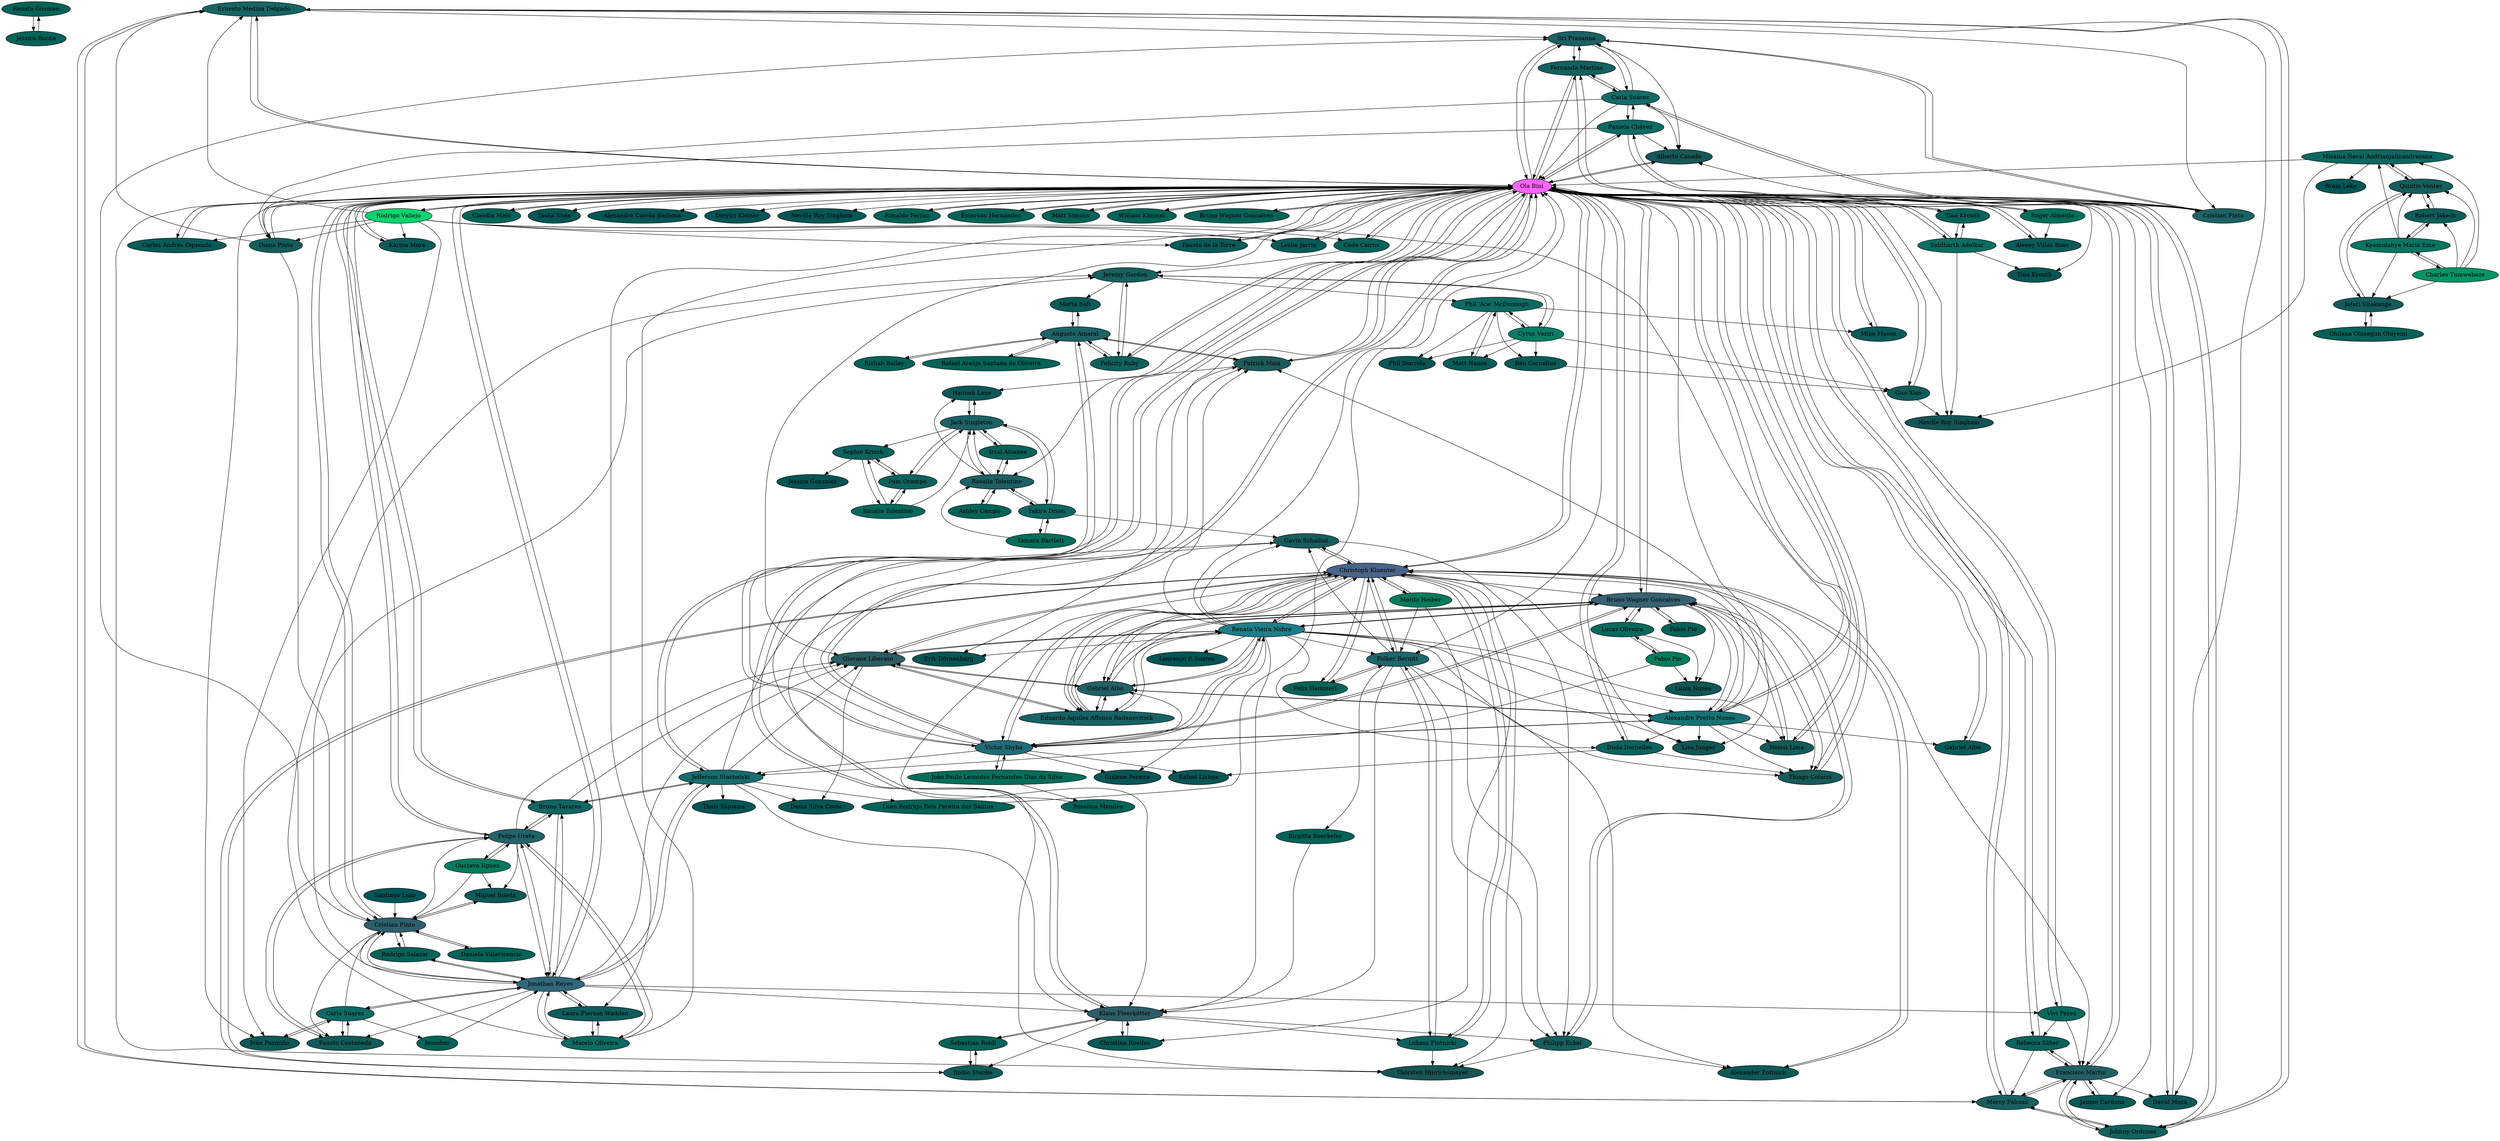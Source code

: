digraph "Keyring Statistics" {
overlap=scale
splines=true
sep=.1
//10
node [style=filled]
//1 1 0.0192307692307692,0.383333333333333,0.344086021505376
"82017E7E" [fillcolor="0.482034681205513,0.949832775919732,0.383333333333333",label="Renata Gusmao"]
//5 6 0.0961538461538462,0.393333333333333,0.397849462365591
"275BDB05" [fillcolor="0.502494859492803,0.758316008316008,0.397849462365591",label="Ernesto Medina Delgado"]
//2 2 0.0384615384615385,0.383333333333333,0.354838709677419
"6A9129FF" [fillcolor="0.486229364032458,0.899665551839465,0.383333333333333",label="Sebastian Roidl"]
//2 1 0.0384615384615385,0.358333333333333,0.344086021505376
"F82DC982" [fillcolor="0.492576550951365,0.892665474060823,0.358333333333333",label="Matt Nance"]
//4 0 0.0769230769230769,0.333333333333333,0.333333333333333
"743A8C7E" [fillcolor="0.5,0.769230769230769,0.333333333333333",label="Neville Roy Singham"]
//2 1 0.0384615384615385,0.358333333333333,0.344086021505376
"27C9150E" [fillcolor="0.492576550951365,0.892665474060823,0.358333333333333",label="Marta Saft"]
//6 3 0.115384615384615,0.358333333333333,0.365591397849462
"703AEE4B" [fillcolor="0.504834710743802,0.684389140271493,0.365591397849462",label="Patrick Maia"]
//3 1 0.0576923076923077,0.35,0.344086021505376
"6B7DFC74" [fillcolor="0.496627994717978,0.835164835164835,0.35",label="Alexander Zottnick"]
//7 8 0.134615384615385,0.39047619047619,0.419354838709677
"BDC09B8D" [fillcolor="0.516903551544074,0.678994082840237,0.419354838709677",label="Felipe Ureta"]
//1 0 0.0192307692307692,0.333333333333333,0.333333333333333
"6BCD81C9" [fillcolor="0.5,0.942307692307692,0.333333333333333",label="Tasha Shea"]
//2 2 0.0384615384615385,0.383333333333333,0.354838709677419
"32DAB0BC" [fillcolor="0.486229364032458,0.899665551839465,0.383333333333333",label="Tina Krouth"]
//1 2 0.0192307692307692,0.433333333333333,0.354838709677419
"FDB6EA6C" [fillcolor="0.468407736609075,0.955621301775148,0.433333333333333",label="Roger Almeida"]
//4 5 0.0769230769230769,0.395833333333333,0.387096774193548
"11B44054" [fillcolor="0.49543416004755,0.805668016194332,0.395833333333333",label="Bruno Tavares"]
//15 19 0.288461538461538,0.396666666666667,0.537634408602151
"E9691A14" [fillcolor="0.594290456431535,0.463461538461538,0.537634408602151",label="Christoph Kluenter"]
//1 3 0.0192307692307692,0.483333333333333,0.365591397849462
"E3423DE5" [fillcolor="0.457716984494742,0.960212201591512,0.483333333333333",label="Fabio Pio"]
//5 3 0.0961538461538462,0.363333333333333,0.365591397849462
"143052D0" [fillcolor="0.501396776669225,0.736990950226244,0.365591397849462",label="Gavin Schalliol"]
//1 1 0.0192307692307692,0.383333333333333,0.344086021505376
"6B9A6F2D" [fillcolor="0.482034681205513,0.949832775919732,0.383333333333333",label="Roselma Mendes"]
//9 8 0.173076923076923,0.377777777777778,0.419354838709677
"6A6F3D96" [fillcolor="0.528136953073981,0.587278106508876,0.419354838709677",label="Cristian Pinto"]
//1 1 0.0192307692307692,0.383333333333333,0.344086021505376
"83FD50D4" [fillcolor="0.482034681205513,0.949832775919732,0.383333333333333",label="Claudia Melo"]
//2 1 0.0384615384615385,0.358333333333333,0.344086021505376
"CBF793AD" [fillcolor="0.492576550951365,0.892665474060823,0.358333333333333",label="Carlos Andrés Oquendo"]
//3 5 0.0576923076923077,0.416666666666667,0.387096774193548
"9D94010E" [fillcolor="0.486271121351767,0.861538461538461,0.416666666666667",label="Marelo Oliveira"]
//4 2 0.0769230769230769,0.358333333333333,0.354838709677419
"66C99327" [fillcolor="0.497930291228844,0.785330948121646,0.358333333333333",label="Neissi Lima"]
//2 4 0.0384615384615385,0.433333333333333,0.376344086021505
"042D4486" [fillcolor="0.475946096913839,0.911242603550296,0.433333333333333",label="Siddharth Adelkar"]
//4 2 0.0769230769230769,0.358333333333333,0.354838709677419
"42888BA8" [fillcolor="0.497930291228844,0.785330948121646,0.358333333333333",label="Fausto Castaneda"]
//5 4 0.0961538461538462,0.373333333333333,0.376344086021505
"26CAC048" [fillcolor="0.501790897908979,0.744505494505495,0.376344086021505",label="Jeremy Gordon"]
//3 5 0.0576923076923077,0.416666666666667,0.387096774193548
"4A857BA4" [fillcolor="0.486271121351767,0.861538461538461,0.416666666666667",label="Pamela Chávez"]
//1 1 0.0192307692307692,0.383333333333333,0.344086021505376
"1957D785" [fillcolor="0.482034681205513,0.949832775919732,0.383333333333333",label="Daniela Villavicencio"]
//9 5 0.173076923076923,0.361111111111111,0.387096774193548
"33D1CE78" [fillcolor="0.520236178207193,0.552884615384615,0.387096774193548",label="Giovane Liberato"]
//0 1 0,0.333333333333333,0.344086021505376
"4F394673" [fillcolor="0.505208333333333,1,0.344086021505376",label="Santiago Lazo"]
//2 0 0.0384615384615385,0.333333333333333,0.333333333333333
"DACB5766" [fillcolor="0.5,0.884615384615384,0.333333333333333",label="Phil Ibarrola"]
//1 1 0.0192307692307692,0.383333333333333,0.344086021505376
"02670419" [fillcolor="0.482034681205513,0.949832775919732,0.383333333333333",label="Jessica Rocha"]
//1 0 0.0192307692307692,0.333333333333333,0.333333333333333
"1685A6CC" [fillcolor="0.5,0.942307692307692,0.333333333333333",label="Jessica Gonzalez"]
//1 1 0.0192307692307692,0.383333333333333,0.344086021505376
"6CC4EE03" [fillcolor="0.482034681205513,0.949832775919732,0.383333333333333",label="Olulana Olusegun Oluyemi"]
//2 2 0.0384615384615385,0.383333333333333,0.354838709677419
"80D61233" [fillcolor="0.486229364032458,0.899665551839465,0.383333333333333",label="Felix Hammerl"]
//2 3 0.0384615384615385,0.408333333333333,0.365591397849462
"E62BFC43" [fillcolor="0.480740202381618,0.905808477237049,0.408333333333333",label="Vivi Pérez"]
//3 2 0.0576923076923077,0.366666666666667,0.354838709677419
"A76C2D58" [fillcolor="0.493619774238165,0.842657342657343,0.366666666666667",label="Immo Stanke"]
//2 2 0.0384615384615385,0.383333333333333,0.354838709677419
"52A07C26" [fillcolor="0.486229364032458,0.899665551839465,0.383333333333333",label="Cade Cairns"]
//4 4 0.0769230769230769,0.383333333333333,0.376344086021505
"E46BAEF6" [fillcolor="0.496198317361767,0.79933110367893,0.383333333333333",label="Fernanda Martins"]
//3 5 0.0576923076923077,0.416666666666667,0.387096774193548
"6C69CC5D" [fillcolor="0.486271121351767,0.861538461538461,0.416666666666667",label="Phil 'Ace' McDonough"]
//2 0 0.0384615384615385,0.333333333333333,0.333333333333333
"AAEE5B5C" [fillcolor="0.5,0.884615384615384,0.333333333333333",label="Erik Dörnenburg"]
//6 5 0.115384615384615,0.375,0.387096774193548
"3CFD49C8" [fillcolor="0.507420091324201,0.701923076923077,0.387096774193548",label="Sri Prasanna"]
//3 3 0.0576923076923077,0.383333333333333,0.365591397849462
"9C533C4A" [fillcolor="0.490919481838964,0.849498327759197,0.383333333333333",label="Rebecca Sliter"]
//1 1 0.0192307692307692,0.383333333333333,0.344086021505376
"00CDA795" [fillcolor="0.482034681205513,0.949832775919732,0.383333333333333",label="Rafael Araújo Santana de Oliveira"]
//6 19 0.115384615384615,0.491666666666667,0.537634408602151
"33E3BF7A" [fillcolor="0.518143976493634,0.785384615384615,0.537634408602151",label="Renata Vieira Nobre"]
//2 2 0.0384615384615385,0.383333333333333,0.354838709677419
"E2AC7303" [fillcolor="0.486229364032458,0.899665551839465,0.383333333333333",label="Irsal Alsanea"]
//2 1 0.0384615384615385,0.358333333333333,0.344086021505376
"C6007297" [fillcolor="0.492576550951365,0.892665474060823,0.358333333333333",label="Karina Mora"]
//1 0 0.0192307692307692,0.333333333333333,0.333333333333333
"6DE45F17" [fillcolor="0.5,0.942307692307692,0.333333333333333",label="Alexandre Corrêa Barbosa"]
//6 6 0.115384615384615,0.383333333333333,0.397849462365591
"76D502DD" [fillcolor="0.508565153733529,0.70997920997921,0.397849462365591",label="Jack Singleton"]
//2 0 0.0384615384615385,0.333333333333333,0.333333333333333
"4C1FE8B6" [fillcolor="0.5,0.884615384615384,0.333333333333333",label="Gislene Pereira"]
//7 12 0.134615384615385,0.419047619047619,0.462365591397849
"8537F8E3" [fillcolor="0.522027940513745,0.708855098389982,0.462365591397849",label="Victor Shyba"]
//1 0 0.0192307692307692,0.333333333333333,0.333333333333333
"DA9C5095" [fillcolor="0.5,0.942307692307692,0.333333333333333",label="Thais Siqueira"]
//5 1 0.0961538461538462,0.343333333333333,0.344086021505376
"7E93770F" [fillcolor="0.500505977203225,0.720552884615385,0.344086021505376",label="Alberto Casado"]
//4 3 0.0769230769230769,0.370833333333333,0.365591397849462
"1064CCCF" [fillcolor="0.497027473880466,0.79256698357822,0.370833333333333",label="Diana Pinto"]
//1 0 0.0192307692307692,0.333333333333333,0.333333333333333
"9EBB18F4" [fillcolor="0.5,0.942307692307692,0.333333333333333",label="Dmytri Kleiner"]
//5 0 0.0961538461538462,0.333333333333333,0.333333333333333
"445A6930" [fillcolor="0.5,0.711538461538462,0.333333333333333",label="Thorsten Hinrichsmeyer"]
//10 14 0.192307692307692,0.403333333333333,0.483870967741935
"141C1EBE" [fillcolor="0.546037825059102,0.602564102564103,0.483870967741935",label="Jonathan Reyes"]
//3 2 0.0576923076923077,0.366666666666667,0.354838709677419
"9496B716" [fillcolor="0.493619774238165,0.842657342657343,0.366666666666667",label="Robert Jakech"]
//3 4 0.0576923076923077,0.4,0.376344086021505
"B7E33CAD" [fillcolor="0.488482139261407,0.855769230769231,0.4",label="Misaina Naval Andrianjafinandrasana"]
//9 6 0.173076923076923,0.366666666666667,0.397849462365591
"DA52029D" [fillcolor="0.523121741796995,0.564968814968815,0.397849462365591",label="Klaus Fleerkötter"]
//1 1 0.0192307692307692,0.383333333333333,0.344086021505376
"23D88464" [fillcolor="0.482034681205513,0.949832775919732,0.383333333333333",label="Luan Rodrigo Reis Pereira dos Santos"]
//1 1 0.0192307692307692,0.383333333333333,0.344086021505376
"C30A0B2E" [fillcolor="0.482034681205513,0.949832775919732,0.383333333333333",label="Fabio Pio"]
//1 0 0.0192307692307692,0.333333333333333,0.333333333333333
"628DD739" [fillcolor="0.5,0.942307692307692,0.333333333333333",label="Neville Roy Singham"]
//6 6 0.115384615384615,0.383333333333333,0.397849462365591
"AFF4D130" [fillcolor="0.508565153733529,0.70997920997921,0.397849462365591",label="Cristian Pinto"]
//2 0 0.0384615384615385,0.333333333333333,0.333333333333333
"C060A870" [fillcolor="0.5,0.884615384615384,0.333333333333333",label="Rafael Lisboa"]
//2 1 0.0384615384615385,0.358333333333333,0.344086021505376
"BF379367" [fillcolor="0.492576550951365,0.892665474060823,0.358333333333333",label="Christina Roelfes"]
//2 0 0.0384615384615385,0.333333333333333,0.333333333333333
"9712FFE8" [fillcolor="0.5,0.884615384615384,0.333333333333333",label="Tina Krouth"]
//5 5 0.0961538461538462,0.383333333333333,0.387096774193548
"64870192" [fillcolor="0.502155887230514,0.751602564102564,0.387096774193548",label="Eduardo Aquiles Affonso Radanovitsck"]
//3 3 0.0576923076923077,0.383333333333333,0.365591397849462
"8560BFB4" [fillcolor="0.490919481838964,0.849498327759197,0.383333333333333",label="Sophie Krisch"]
//52 62 1,0.392948717948718,1
"BB77E554" [fillcolor="0.833333333333333,0.607051282051282,1",label="Ola Bini"]
//4 0 0.0769230769230769,0.333333333333333,0.333333333333333
"094AAA22" [fillcolor="0.5,0.769230769230769,0.333333333333333",label="Lisa Junger"]
//5 9 0.0961538461538462,0.423333333333333,0.43010752688172
"36277123" [fillcolor="0.50338080495356,0.776442307692308,0.43010752688172",label="Jefferson Stachelski"]
//1 1 0.0192307692307692,0.383333333333333,0.344086021505376
"EA5C7C4F" [fillcolor="0.482034681205513,0.949832775919732,0.383333333333333",label="Ronaldo Ferraz"]
//2 1 0.0384615384615385,0.358333333333333,0.344086021505376
"30A587F0" [fillcolor="0.492576550951365,0.892665474060823,0.358333333333333",label="Alexey Villas Boas"]
//5 3 0.0961538461538462,0.363333333333333,0.365591397849462
"F6B5BFEE" [fillcolor="0.501396776669225,0.736990950226244,0.365591397849462",label="Quintis Venter"]
//1 3 0.0192307692307692,0.483333333333333,0.365591397849462
"C2D9A3D7" [fillcolor="0.457716984494742,0.960212201591512,0.483333333333333",label="Gustavo Eguez"]
//2 1 0.0384615384615385,0.358333333333333,0.344086021505376
"48577D6B" [fillcolor="0.492576550951365,0.892665474060823,0.358333333333333",label="Ben Cornelius"]
//3 2 0.0576923076923077,0.366666666666667,0.354838709677419
"1F6C72FE" [fillcolor="0.493619774238165,0.842657342657343,0.366666666666667",label="Guo Xiao"]
//1 1 0.0192307692307692,0.383333333333333,0.344086021505376
"BC9085F1" [fillcolor="0.482034681205513,0.949832775919732,0.383333333333333",label="Ashley Campo"]
//6 5 0.115384615384615,0.375,0.387096774193548
"875D87B9" [fillcolor="0.507420091324201,0.701923076923077,0.387096774193548",label="Rosalie Tolentino"]
//3 1 0.0576923076923077,0.35,0.344086021505376
"A0203DEC" [fillcolor="0.496627994717978,0.835164835164835,0.35",label="Iván Pazmiño"]
//5 4 0.0961538461538462,0.373333333333333,0.376344086021505
"678B6A68" [fillcolor="0.501790897908979,0.744505494505495,0.376344086021505",label="Mercy Falconi"]
//3 3 0.0576923076923077,0.383333333333333,0.365591397849462
"519405B2" [fillcolor="0.490919481838964,0.849498327759197,0.383333333333333",label="Felicity Ruby"]
//4 2 0.0769230769230769,0.358333333333333,0.354838709677419
"96F7C727" [fillcolor="0.497930291228844,0.785330948121646,0.358333333333333",label="Jafari Sitakange"]
//3 3 0.0576923076923077,0.383333333333333,0.365591397849462
"154EB853" [fillcolor="0.490919481838964,0.849498327759197,0.383333333333333",label="Pam Ocampo"]
//2 1 0.0384615384615385,0.358333333333333,0.344086021505376
"70BBBD1B" [fillcolor="0.492576550951365,0.892665474060823,0.358333333333333",label="Fausto de la Torre"]
//1 3 0.0192307692307692,0.483333333333333,0.365591397849462
"F75C32B1" [fillcolor="0.457716984494742,0.960212201591512,0.483333333333333",label="Moritz Heiber"]
//3 4 0.0576923076923077,0.4,0.376344086021505
"7C7A5731" [fillcolor="0.488482139261407,0.855769230769231,0.4",label="Yakira Dixon"]
//1 2 0.0192307692307692,0.433333333333333,0.354838709677419
"1B018750" [fillcolor="0.468407736609075,0.955621301775148,0.433333333333333",label="Tamara Bartlett"]
//3 1 0.0576923076923077,0.35,0.344086021505376
"B727E184" [fillcolor="0.496627994717978,0.835164835164835,0.35",label="Miguel Rueda"]
//7 6 0.134615384615385,0.376190476190476,0.397849462365591
"408C215D" [fillcolor="0.513713387947481,0.661642411642412,0.397849462365591",label="Francisco Martin"]
//5 11 0.0961538461538462,0.443333333333333,0.451612903225806
"1E9988C4" [fillcolor="0.503882101997285,0.787087912087912,0.451612903225806",label="Alexandre Pretto Nunes"]
//1 1 0.0192307692307692,0.383333333333333,0.344086021505376
"9B8676C9" [fillcolor="0.482034681205513,0.949832775919732,0.383333333333333",label="Rishab Bailey"]
//3 3 0.0576923076923077,0.383333333333333,0.365591397849462
"813DE512" [fillcolor="0.490919481838964,0.849498327759197,0.383333333333333",label="Lukasz Plotnicki"]
//2 1 0.0384615384615385,0.358333333333333,0.344086021505376
"0C4FB618" [fillcolor="0.492576550951365,0.892665474060823,0.358333333333333",label="Gabriel Albo"]
//2 3 0.0384615384615385,0.408333333333333,0.365591397849462
"3200E052" [fillcolor="0.480740202381618,0.905808477237049,0.408333333333333",label="Lucas Oliveira"]
//1 0 0.0192307692307692,0.333333333333333,0.333333333333333
"E9C6455B" [fillcolor="0.5,0.942307692307692,0.333333333333333",label="Brain Leke"]
//2 5 0.0384615384615385,0.458333333333333,0.387096774193548
"6F79F0AE" [fillcolor="0.4717228925552,0.916083916083916,0.458333333333333",label="Kyamulabye Maria Eme"]
//2 1 0.0384615384615385,0.358333333333333,0.344086021505376
"A3851924" [fillcolor="0.492576550951365,0.892665474060823,0.358333333333333",label="Leslie Jarrin"]
//2 1 0.0384615384615385,0.358333333333333,0.344086021505376
"1CD3507B" [fillcolor="0.492576550951365,0.892665474060823,0.358333333333333",label="Mike Mason"]
//1 1 0.0192307692307692,0.383333333333333,0.344086021505376
"125FF583" [fillcolor="0.482034681205513,0.949832775919732,0.383333333333333",label="fescobar"]
//4 4 0.0769230769230769,0.383333333333333,0.376344086021505
"F4A8A574" [fillcolor="0.496198317361767,0.79933110367893,0.383333333333333",label="Johnny Ordonez"]
//2 3 0.0384615384615385,0.408333333333333,0.365591397849462
"2ACCE022" [fillcolor="0.480740202381618,0.905808477237049,0.408333333333333",label="Rosalie Tolentino"]
//1 2 0.0192307692307692,0.433333333333333,0.354838709677419
"14CE2DBE" [fillcolor="0.468407736609075,0.955621301775148,0.433333333333333",label="João Paulo Leonidas Fernandes Dias da Silva"]
//6 6 0.115384615384615,0.383333333333333,0.397849462365591
"F72BB51D" [fillcolor="0.508565153733529,0.70997920997921,0.397849462365591",label="Augusto Amaral"]
//3 5 0.0576923076923077,0.416666666666667,0.387096774193548
"F760FC8E" [fillcolor="0.486271121351767,0.861538461538461,0.416666666666667",label="Carla Suarez"]
//2 1 0.0384615384615385,0.358333333333333,0.344086021505376
"323E6F0D" [fillcolor="0.492576550951365,0.892665474060823,0.358333333333333",label="Jaume Cardona"]
//2 6 0.0384615384615385,0.483333333333333,0.397849462365591
"53BE59A7" [fillcolor="0.467974342288742,0.920424403183024,0.483333333333333",label="Cyrus Vaziri"]
//7 6 0.134615384615385,0.376190476190476,0.397849462365591
"7EEBFC35" [fillcolor="0.513713387947481,0.661642411642412,0.397849462365591",label="Gabriel Albo"]
//3 3 0.0576923076923077,0.383333333333333,0.365591397849462
"44A7DFAF" [fillcolor="0.490919481838964,0.849498327759197,0.383333333333333",label="Duda Dornelles"]
//3 1 0.0576923076923077,0.35,0.344086021505376
"9893620D" [fillcolor="0.496627994717978,0.835164835164835,0.35",label="Hannah Lane"]
//2 2 0.0384615384615385,0.383333333333333,0.354838709677419
"AD431B2F" [fillcolor="0.486229364032458,0.899665551839465,0.383333333333333",label="Rodrigo Salazar"]
//1 1 0.0192307692307692,0.383333333333333,0.344086021505376
"A5DF2A8E" [fillcolor="0.482034681205513,0.949832775919732,0.383333333333333",label="Émerson Hernandez"]
//1 5 0.0192307692307692,0.583333333333333,0.387096774193548
"77149BE4" [fillcolor="0.442021016617791,0.967032967032967,0.583333333333333",label="Charles Tumwebaze"]
//3 1 0.0576923076923077,0.35,0.344086021505376
"B3DED49D" [fillcolor="0.496627994717978,0.835164835164835,0.35",label="David Meza"]
//5 3 0.0961538461538462,0.363333333333333,0.365591397849462
"80CFCE7E" [fillcolor="0.501396776669225,0.736990950226244,0.365591397849462",label="Philipp Eckel"]
//2 0 0.0384615384615385,0.333333333333333,0.333333333333333
"0EEB6476" [fillcolor="0.5,0.884615384615384,0.333333333333333",label="Denis Silva Costa"]
//1 1 0.0192307692307692,0.383333333333333,0.344086021505376
"9CE6BE93" [fillcolor="0.482034681205513,0.949832775919732,0.383333333333333",label="Matt Simons"]
//1 1 0.0192307692307692,0.383333333333333,0.344086021505376
"AF294929" [fillcolor="0.482034681205513,0.949832775919732,0.383333333333333",label="William Kimmel"]
//3 0 0.0576923076923077,0.333333333333333,0.333333333333333
"ECBAC7CB" [fillcolor="0.5,0.826923076923077,0.333333333333333",label="Luiza Nunes"]
//1 1 0.0192307692307692,0.383333333333333,0.344086021505376
"F040138A" [fillcolor="0.482034681205513,0.949832775919732,0.383333333333333",label="Birgitta Boeckeler"]
//1 1 0.0192307692307692,0.383333333333333,0.344086021505376
"4889C853" [fillcolor="0.482034681205513,0.949832775919732,0.383333333333333",label="Bruno Wagner Goncalves"]
//5 2 0.0961538461538462,0.353333333333333,0.354838709677419
"3B27C5E2" [fillcolor="0.500969890754063,0.729020979020979,0.354838709677419",label="Thiago Colucci"]
//3 2 0.0576923076923077,0.366666666666667,0.354838709677419
"574DEBFE" [fillcolor="0.493619774238165,0.842657342657343,0.366666666666667",label="Laura Pierson Wadden"]
//4 7 0.0769230769230769,0.420833333333333,0.408602150537634
"433416A1" [fillcolor="0.494072492960146,0.817212490479817,0.420833333333333",label="Carla Suárez"]
//6 8 0.115384615384615,0.4,0.419354838709677
"DE05EE51" [fillcolor="0.510612244897959,0.724852071005917,0.419354838709677",label="Folker Bernitt"]
//11 11 0.211538461538462,0.383333333333333,0.451612903225806
"3E1C038B" [fillcolor="0.547401665231123,0.531593406593407,0.451612903225806",label="Bruno Wagner Goncalves"]
//1 0 0.0192307692307692,0.333333333333333,0.333333333333333
"95B82AC8" [fillcolor="0.5,0.942307692307692,0.333333333333333",label="Lourenço P. Soares"]
//1 10 0.0192307692307692,0.833333333333333,0.440860215053763
"BD55253B" [fillcolor="0.419651172635679,0.976923076923077,0.833333333333333",label="Rodrigo Vallejo"]
{ "F72BB51D" } -> "00CDA795"
{ "82017E7E" } -> "02670419"
{ "BB77E554" "32DAB0BC" } -> "042D4486"
{ "33E3BF7A" "BB77E554" "E9691A14" "1E9988C4" } -> "094AAA22"
{ "BB77E554" "1E9988C4" } -> "0C4FB618"
{ "36277123" "33D1CE78" } -> "0EEB6476"
{ "433416A1" "BD55253B" "BB77E554" "4A857BA4" } -> "1064CCCF"
{ "36277123" "BDC09B8D" "141C1EBE" "BB77E554" } -> "11B44054"
{ "F760FC8E" } -> "125FF583"
{ "BDC09B8D" "BB77E554" "9D94010E" "AD431B2F" "574DEBFE" "F760FC8E" "36277123" "11B44054" "125FF583" "6A6F3D96" } -> "141C1EBE"
{ "DE05EE51" "7C7A5731" "33E3BF7A" "36277123" "E9691A14" } -> "143052D0"
{ "8537F8E3" } -> "14CE2DBE"
{ "76D502DD" "8560BFB4" "2ACCE022" } -> "154EB853"
{ "8560BFB4" } -> "1685A6CC"
{ "6A6F3D96" } -> "1957D785"
{ "7C7A5731" } -> "1B018750"
{ "6C69CC5D" "BB77E554" } -> "1CD3507B"
{ "33E3BF7A" "3E1C038B" "BB77E554" "8537F8E3" "7EEBFC35" } -> "1E9988C4"
{ "BB77E554" "48577D6B" "53BE59A7" } -> "1F6C72FE"
{ "36277123" } -> "23D88464"
{ "141C1EBE" "9D94010E" "519405B2" "52A07C26" "53BE59A7" } -> "26CAC048"
{ "BD55253B" "F4A8A574" "1064CCCF" "678B6A68" "BB77E554" } -> "275BDB05"
{ "F72BB51D" "26CAC048" } -> "27C9150E"
{ "8560BFB4" "154EB853" } -> "2ACCE022"
{ "BB77E554" "FDB6EA6C" } -> "30A587F0"
{ "E3423DE5" "3E1C038B" } -> "3200E052"
{ "BB77E554" "408C215D" } -> "323E6F0D"
{ "BB77E554" "042D4486" } -> "32DAB0BC"
{ "141C1EBE" "11B44054" "33E3BF7A" "E9691A14" "7EEBFC35" "BB77E554" "64870192" "BDC09B8D" "36277123" } -> "33D1CE78"
{ "7EEBFC35" "8537F8E3" "E9691A14" "3E1C038B" "64870192" "33D1CE78" } -> "33E3BF7A"
{ "E3423DE5" "8537F8E3" "141C1EBE" "BB77E554" "11B44054" } -> "36277123"
{ "1E9988C4" "44A7DFAF" "33E3BF7A" "3E1C038B" "BB77E554" } -> "3B27C5E2"
{ "BB77E554" "6A6F3D96" "275BDB05" "E46BAEF6" "433416A1" "AFF4D130" } -> "3CFD49C8"
{ "E9691A14" "7EEBFC35" "C30A0B2E" "33E3BF7A" "1E9988C4" "8537F8E3" "66C99327" "3200E052" "3B27C5E2" "BB77E554" "64870192" } -> "3E1C038B"
{ "F4A8A574" "323E6F0D" "BD55253B" "9C533C4A" "E62BFC43" "678B6A68" "BB77E554" } -> "408C215D"
{ "6A6F3D96" "F760FC8E" "141C1EBE" "BDC09B8D" } -> "42888BA8"
{ "4A857BA4" "3CFD49C8" "E46BAEF6" "AFF4D130" } -> "433416A1"
{ "BB77E554" "813DE512" "143052D0" "80CFCE7E" "E9691A14" } -> "445A6930"
{ "1E9988C4" "BB77E554" "33E3BF7A" } -> "44A7DFAF"
{ "6C69CC5D" "53BE59A7" } -> "48577D6B"
{ "BB77E554" } -> "4889C853"
{ "AFF4D130" "433416A1" "BB77E554" } -> "4A857BA4"
{ "33E3BF7A" "8537F8E3" } -> "4C1FE8B6"
{ "26CAC048" "F72BB51D" "BB77E554" } -> "519405B2"
{ "BD55253B" "BB77E554" } -> "52A07C26"
{ "6C69CC5D" "26CAC048" } -> "53BE59A7"
{ "9D94010E" "141C1EBE" "BB77E554" } -> "574DEBFE"
{ "BB77E554" } -> "628DD739"
{ "E9691A14" "7EEBFC35" "3E1C038B" "33E3BF7A" "33D1CE78" } -> "64870192"
{ "1E9988C4" "3E1C038B" "33E3BF7A" "BB77E554" } -> "66C99327"
{ "BB77E554" "9C533C4A" "275BDB05" "408C215D" "F4A8A574" } -> "678B6A68"
{ "4F394673" "BB77E554" "AD431B2F" "1957D785" "B727E184" "F760FC8E" "141C1EBE" "C2D9A3D7" "1064CCCF" } -> "6A6F3D96"
{ "DA52029D" "A76C2D58" } -> "6A9129FF"
{ "E9691A14" "80CFCE7E" "DE05EE51" } -> "6B7DFC74"
{ "14CE2DBE" } -> "6B9A6F2D"
{ "BB77E554" } -> "6BCD81C9"
{ "26CAC048" "53BE59A7" "F82DC982" } -> "6C69CC5D"
{ "96F7C727" } -> "6CC4EE03"
{ "BB77E554" } -> "6DE45F17"
{ "77149BE4" "9496B716" } -> "6F79F0AE"
{ "33E3BF7A" "F72BB51D" "BB77E554" "8537F8E3" "1E9988C4" "6B9A6F2D" } -> "703AEE4B"
{ "BD55253B" "BB77E554" } -> "70BBBD1B"
{ "BB77E554" "B7E33CAD" "1F6C72FE" "042D4486" } -> "743A8C7E"
{ "7C7A5731" "E2AC7303" "9893620D" "154EB853" "875D87B9" "2ACCE022" } -> "76D502DD"
{ "6F79F0AE" } -> "77149BE4"
{ "875D87B9" "1B018750" "76D502DD" } -> "7C7A5731"
{ "AFF4D130" "433416A1" "3CFD49C8" "4A857BA4" "BB77E554" } -> "7E93770F"
{ "1E9988C4" "8537F8E3" "E9691A14" "33D1CE78" "33E3BF7A" "64870192" "3E1C038B" } -> "7EEBFC35"
{ "DE05EE51" "143052D0" "F75C32B1" "DA52029D" "E9691A14" } -> "80CFCE7E"
{ "E9691A14" "DE05EE51" } -> "80D61233"
{ "DE05EE51" "DA52029D" "E9691A14" } -> "813DE512"
{ "02670419" } -> "82017E7E"
{ "BB77E554" } -> "83FD50D4"
{ "33E3BF7A" "3E1C038B" "14CE2DBE" "F72BB51D" "BB77E554" "E9691A14" "1E9988C4" } -> "8537F8E3"
{ "76D502DD" "2ACCE022" "154EB853" } -> "8560BFB4"
{ "76D502DD" "E2AC7303" "BC9085F1" "BB77E554" "1B018750" "7C7A5731" } -> "875D87B9"
{ "F6B5BFEE" "77149BE4" "6F79F0AE" } -> "9496B716"
{ "33E3BF7A" } -> "95B82AC8"
{ "6F79F0AE" "77149BE4" "6CC4EE03" "F6B5BFEE" } -> "96F7C727"
{ "BB77E554" "042D4486" } -> "9712FFE8"
{ "76D502DD" "703AEE4B" "875D87B9" } -> "9893620D"
{ "F72BB51D" } -> "9B8676C9"
{ "408C215D" "E62BFC43" "BB77E554" } -> "9C533C4A"
{ "BB77E554" } -> "9CE6BE93"
{ "574DEBFE" "141C1EBE" "BDC09B8D" } -> "9D94010E"
{ "BB77E554" } -> "9EBB18F4"
{ "F760FC8E" "BD55253B" "BB77E554" } -> "A0203DEC"
{ "BB77E554" "BD55253B" } -> "A3851924"
{ "BB77E554" } -> "A5DF2A8E"
{ "6A9129FF" "E9691A14" "DA52029D" } -> "A76C2D58"
{ "33E3BF7A" "BB77E554" } -> "AAEE5B5C"
{ "141C1EBE" "6A6F3D96" } -> "AD431B2F"
{ "BB77E554" } -> "AF294929"
{ "4A857BA4" "3CFD49C8" "BB77E554" "E46BAEF6" "275BDB05" "433416A1" } -> "AFF4D130"
{ "BB77E554" "275BDB05" "408C215D" } -> "B3DED49D"
{ "6A6F3D96" "C2D9A3D7" "BDC09B8D" } -> "B727E184"
{ "6F79F0AE" "77149BE4" "F6B5BFEE" } -> "B7E33CAD"
{ "A5DF2A8E" "9C533C4A" "32DAB0BC" "44A7DFAF" "BDC09B8D" "1F6C72FE" "3CFD49C8" "70BBBD1B" "6A6F3D96" "9CE6BE93" "E9691A14" "C6007297" "519405B2" "11B44054" "FDB6EA6C" "678B6A68" "B3DED49D" "33E3BF7A" "EA5C7C4F" "36277123" "E46BAEF6" "52A07C26" "703AEE4B" "275BDB05" "30A587F0" "23D88464" "A3851924" "433416A1" "DA52029D" "3B27C5E2" "B7E33CAD" "0C4FB618" "4A857BA4" "E62BFC43" "AFF4D130" "F4A8A574" "BD55253B" "1CD3507B" "3E1C038B" "042D4486" "7E93770F" "1E9988C4" "408C215D" "8537F8E3" "66C99327" "CBF793AD" "9D94010E" "83FD50D4" "AF294929" "4889C853" "141C1EBE" "1064CCCF" } -> "BB77E554"
{ "875D87B9" } -> "BC9085F1"
{ "BB77E554" } -> "BD55253B"
{ "141C1EBE" "BB77E554" "11B44054" "9D94010E" "C2D9A3D7" "42888BA8" "6A6F3D96" } -> "BDC09B8D"
{ "DA52029D" "E9691A14" } -> "BF379367"
{ "44A7DFAF" "8537F8E3" } -> "C060A870"
{ "BDC09B8D" } -> "C2D9A3D7"
{ "3E1C038B" } -> "C30A0B2E"
{ "BD55253B" "BB77E554" } -> "C6007297"
{ "BB77E554" "BD55253B" } -> "CBF793AD"
{ "36277123" "BB77E554" "BF379367" "E9691A14" "6A9129FF" "141C1EBE" "F040138A" "33E3BF7A" "DE05EE51" } -> "DA52029D"
{ "36277123" } -> "DA9C5095"
{ "6C69CC5D" "53BE59A7" } -> "DACB5766"
{ "E9691A14" "F75C32B1" "813DE512" "33E3BF7A" "BB77E554" "80D61233" } -> "DE05EE51"
{ "875D87B9" "76D502DD" } -> "E2AC7303"
{ "3200E052" } -> "E3423DE5"
{ "AFF4D130" "433416A1" "3CFD49C8" "BB77E554" } -> "E46BAEF6"
{ "BB77E554" "141C1EBE" } -> "E62BFC43"
{ "7EEBFC35" "80CFCE7E" "6B7DFC74" "A76C2D58" "F75C32B1" "143052D0" "33E3BF7A" "DE05EE51" "80D61233" "8537F8E3" "1E9988C4" "64870192" "813DE512" "BB77E554" "33D1CE78" } -> "E9691A14"
{ "B7E33CAD" } -> "E9C6455B"
{ "BB77E554" } -> "EA5C7C4F"
{ "E3423DE5" "3200E052" "3E1C038B" } -> "ECBAC7CB"
{ "DE05EE51" } -> "F040138A"
{ "275BDB05" "408C215D" "678B6A68" "BB77E554" } -> "F4A8A574"
{ "B7E33CAD" "9496B716" "77149BE4" "6F79F0AE" "96F7C727" } -> "F6B5BFEE"
{ "9B8676C9" "27C9150E" "8537F8E3" "00CDA795" "703AEE4B" "519405B2" } -> "F72BB51D"
{ "E9691A14" } -> "F75C32B1"
{ "A0203DEC" "42888BA8" "141C1EBE" } -> "F760FC8E"
{ "53BE59A7" "6C69CC5D" } -> "F82DC982"
{ "BB77E554" } -> "FDB6EA6C"
}

